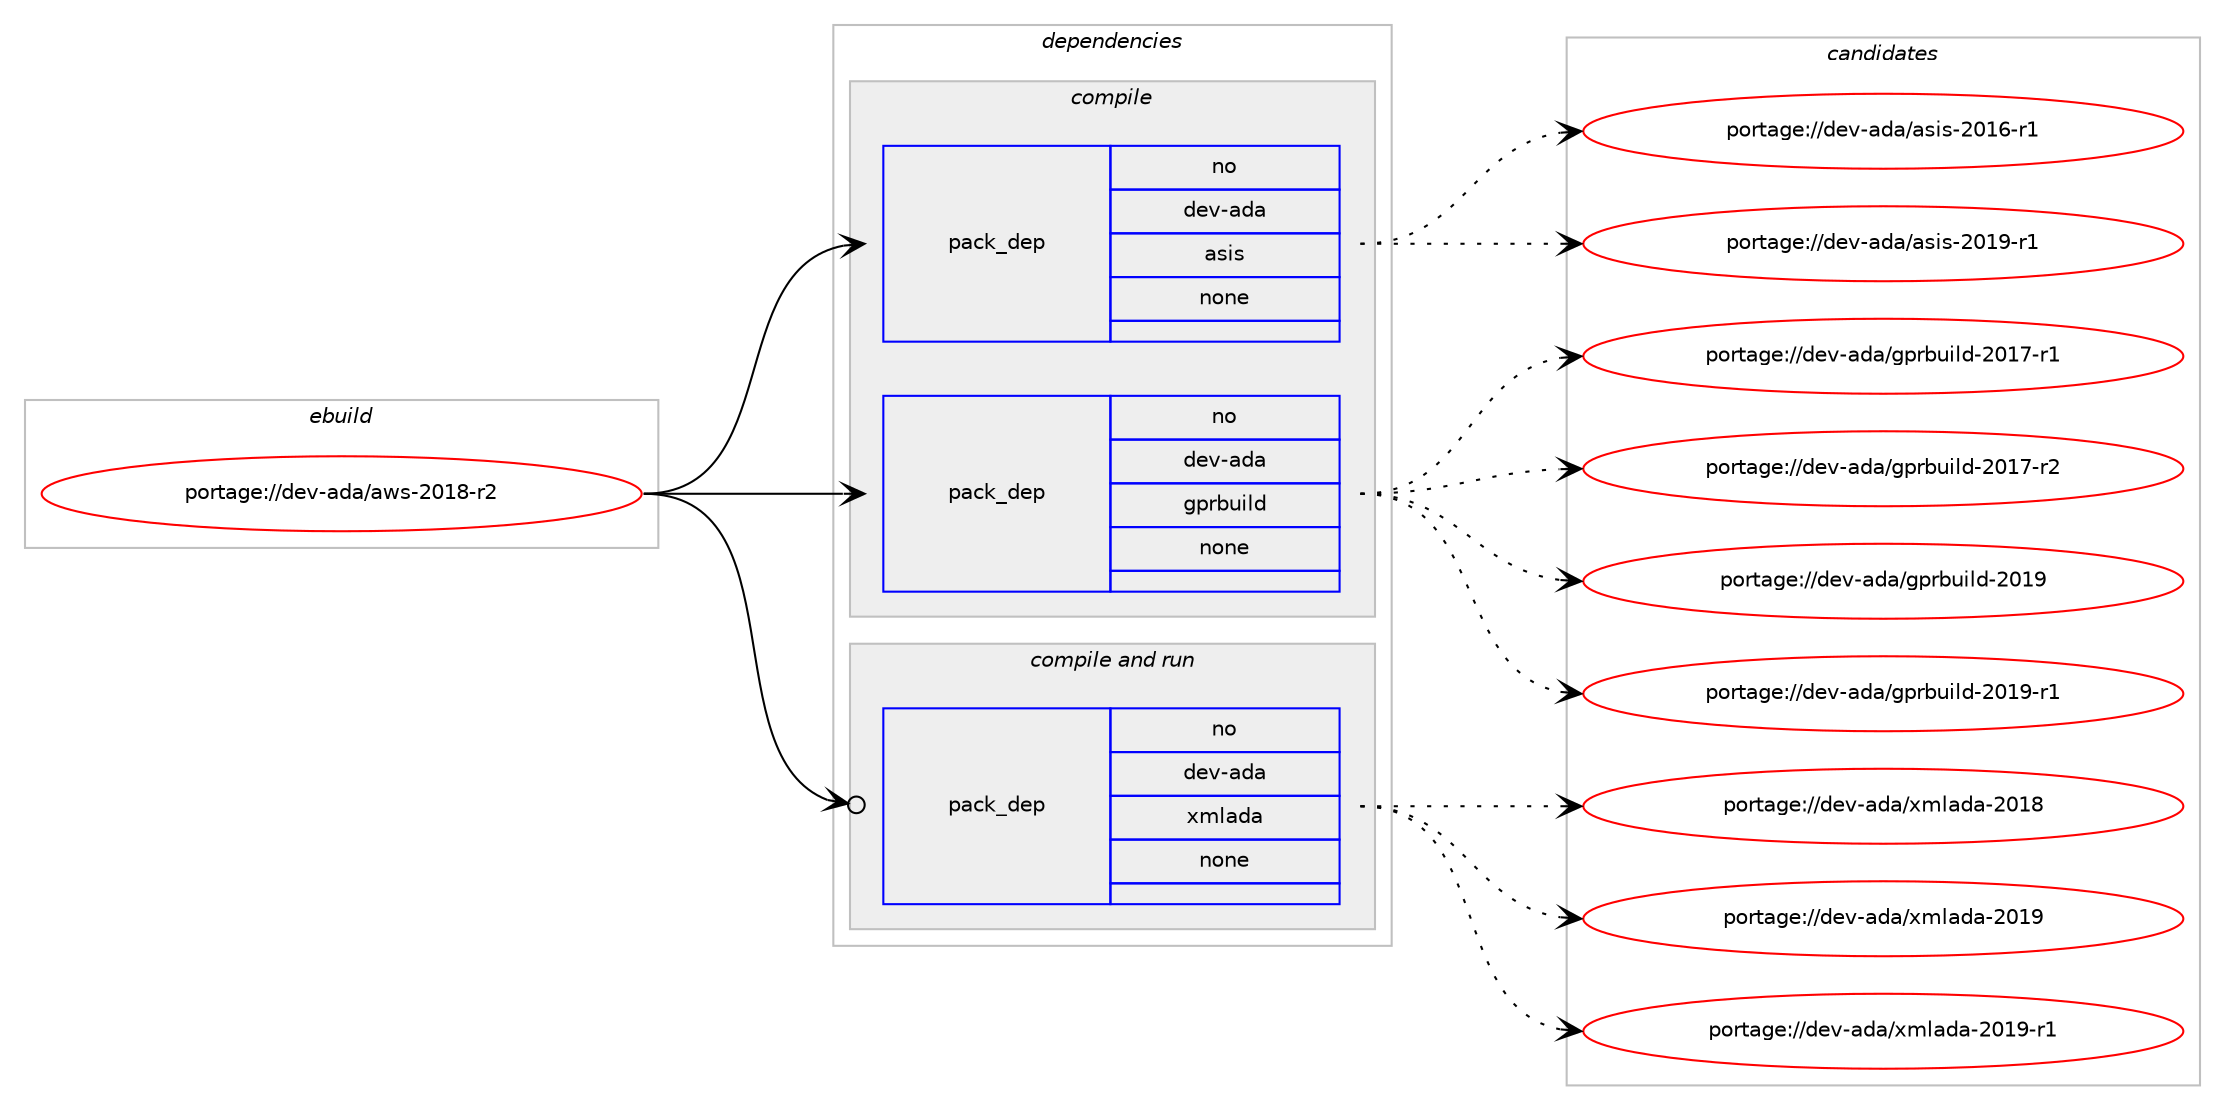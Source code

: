 digraph prolog {

# *************
# Graph options
# *************

newrank=true;
concentrate=true;
compound=true;
graph [rankdir=LR,fontname=Helvetica,fontsize=10,ranksep=1.5];#, ranksep=2.5, nodesep=0.2];
edge  [arrowhead=vee];
node  [fontname=Helvetica,fontsize=10];

# **********
# The ebuild
# **********

subgraph cluster_leftcol {
color=gray;
rank=same;
label=<<i>ebuild</i>>;
id [label="portage://dev-ada/aws-2018-r2", color=red, width=4, href="../dev-ada/aws-2018-r2.svg"];
}

# ****************
# The dependencies
# ****************

subgraph cluster_midcol {
color=gray;
label=<<i>dependencies</i>>;
subgraph cluster_compile {
fillcolor="#eeeeee";
style=filled;
label=<<i>compile</i>>;
subgraph pack38953 {
dependency51801 [label=<<TABLE BORDER="0" CELLBORDER="1" CELLSPACING="0" CELLPADDING="4" WIDTH="220"><TR><TD ROWSPAN="6" CELLPADDING="30">pack_dep</TD></TR><TR><TD WIDTH="110">no</TD></TR><TR><TD>dev-ada</TD></TR><TR><TD>asis</TD></TR><TR><TD>none</TD></TR><TR><TD></TD></TR></TABLE>>, shape=none, color=blue];
}
id:e -> dependency51801:w [weight=20,style="solid",arrowhead="vee"];
subgraph pack38954 {
dependency51802 [label=<<TABLE BORDER="0" CELLBORDER="1" CELLSPACING="0" CELLPADDING="4" WIDTH="220"><TR><TD ROWSPAN="6" CELLPADDING="30">pack_dep</TD></TR><TR><TD WIDTH="110">no</TD></TR><TR><TD>dev-ada</TD></TR><TR><TD>gprbuild</TD></TR><TR><TD>none</TD></TR><TR><TD></TD></TR></TABLE>>, shape=none, color=blue];
}
id:e -> dependency51802:w [weight=20,style="solid",arrowhead="vee"];
}
subgraph cluster_compileandrun {
fillcolor="#eeeeee";
style=filled;
label=<<i>compile and run</i>>;
subgraph pack38955 {
dependency51803 [label=<<TABLE BORDER="0" CELLBORDER="1" CELLSPACING="0" CELLPADDING="4" WIDTH="220"><TR><TD ROWSPAN="6" CELLPADDING="30">pack_dep</TD></TR><TR><TD WIDTH="110">no</TD></TR><TR><TD>dev-ada</TD></TR><TR><TD>xmlada</TD></TR><TR><TD>none</TD></TR><TR><TD></TD></TR></TABLE>>, shape=none, color=blue];
}
id:e -> dependency51803:w [weight=20,style="solid",arrowhead="odotvee"];
}
subgraph cluster_run {
fillcolor="#eeeeee";
style=filled;
label=<<i>run</i>>;
}
}

# **************
# The candidates
# **************

subgraph cluster_choices {
rank=same;
color=gray;
label=<<i>candidates</i>>;

subgraph choice38953 {
color=black;
nodesep=1;
choiceportage100101118459710097479711510511545504849544511449 [label="portage://dev-ada/asis-2016-r1", color=red, width=4,href="../dev-ada/asis-2016-r1.svg"];
choiceportage100101118459710097479711510511545504849574511449 [label="portage://dev-ada/asis-2019-r1", color=red, width=4,href="../dev-ada/asis-2019-r1.svg"];
dependency51801:e -> choiceportage100101118459710097479711510511545504849544511449:w [style=dotted,weight="100"];
dependency51801:e -> choiceportage100101118459710097479711510511545504849574511449:w [style=dotted,weight="100"];
}
subgraph choice38954 {
color=black;
nodesep=1;
choiceportage100101118459710097471031121149811710510810045504849554511449 [label="portage://dev-ada/gprbuild-2017-r1", color=red, width=4,href="../dev-ada/gprbuild-2017-r1.svg"];
choiceportage100101118459710097471031121149811710510810045504849554511450 [label="portage://dev-ada/gprbuild-2017-r2", color=red, width=4,href="../dev-ada/gprbuild-2017-r2.svg"];
choiceportage10010111845971009747103112114981171051081004550484957 [label="portage://dev-ada/gprbuild-2019", color=red, width=4,href="../dev-ada/gprbuild-2019.svg"];
choiceportage100101118459710097471031121149811710510810045504849574511449 [label="portage://dev-ada/gprbuild-2019-r1", color=red, width=4,href="../dev-ada/gprbuild-2019-r1.svg"];
dependency51802:e -> choiceportage100101118459710097471031121149811710510810045504849554511449:w [style=dotted,weight="100"];
dependency51802:e -> choiceportage100101118459710097471031121149811710510810045504849554511450:w [style=dotted,weight="100"];
dependency51802:e -> choiceportage10010111845971009747103112114981171051081004550484957:w [style=dotted,weight="100"];
dependency51802:e -> choiceportage100101118459710097471031121149811710510810045504849574511449:w [style=dotted,weight="100"];
}
subgraph choice38955 {
color=black;
nodesep=1;
choiceportage1001011184597100974712010910897100974550484956 [label="portage://dev-ada/xmlada-2018", color=red, width=4,href="../dev-ada/xmlada-2018.svg"];
choiceportage1001011184597100974712010910897100974550484957 [label="portage://dev-ada/xmlada-2019", color=red, width=4,href="../dev-ada/xmlada-2019.svg"];
choiceportage10010111845971009747120109108971009745504849574511449 [label="portage://dev-ada/xmlada-2019-r1", color=red, width=4,href="../dev-ada/xmlada-2019-r1.svg"];
dependency51803:e -> choiceportage1001011184597100974712010910897100974550484956:w [style=dotted,weight="100"];
dependency51803:e -> choiceportage1001011184597100974712010910897100974550484957:w [style=dotted,weight="100"];
dependency51803:e -> choiceportage10010111845971009747120109108971009745504849574511449:w [style=dotted,weight="100"];
}
}

}
